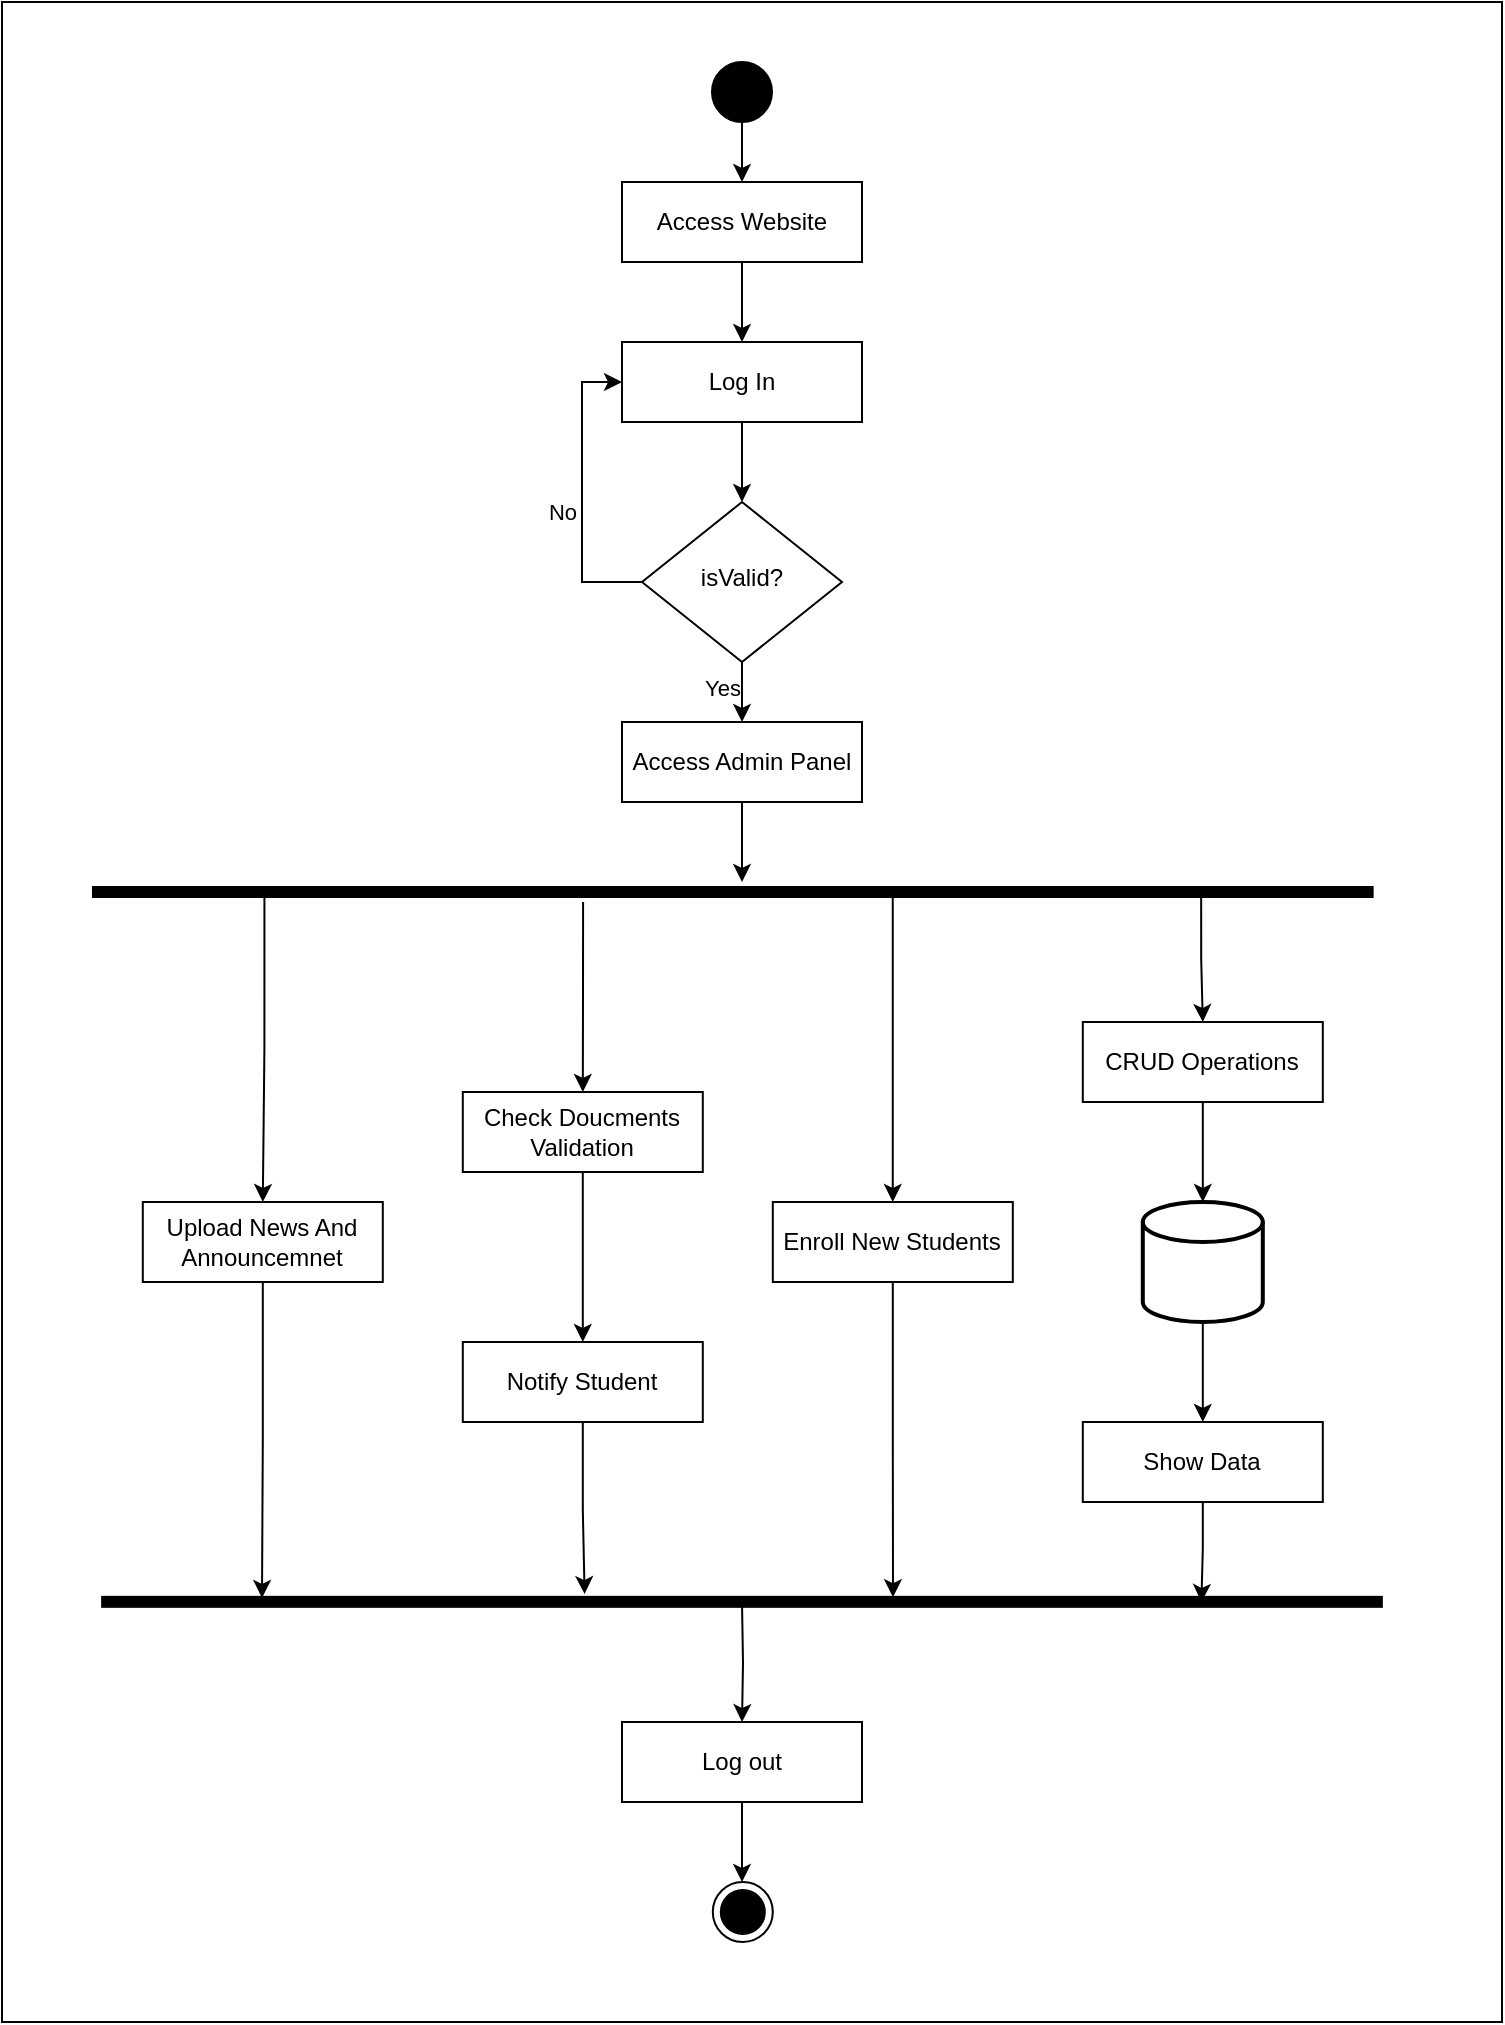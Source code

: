 <mxfile version="24.7.15">
  <diagram id="C5RBs43oDa-KdzZeNtuy" name="Page-1">
    <mxGraphModel dx="1652" dy="931" grid="1" gridSize="10" guides="1" tooltips="1" connect="1" arrows="1" fold="1" page="1" pageScale="1" pageWidth="827" pageHeight="1169" math="0" shadow="0">
      <root>
        <mxCell id="WIyWlLk6GJQsqaUBKTNV-0" />
        <mxCell id="WIyWlLk6GJQsqaUBKTNV-1" parent="WIyWlLk6GJQsqaUBKTNV-0" />
        <mxCell id="xIgMKLJPhGoxKJrtwZhn-37" value="" style="rounded=0;whiteSpace=wrap;html=1;movable=0;resizable=0;rotatable=0;deletable=0;editable=0;locked=1;connectable=0;" vertex="1" parent="WIyWlLk6GJQsqaUBKTNV-1">
          <mxGeometry x="20" width="750" height="1010" as="geometry" />
        </mxCell>
        <mxCell id="5ssrC0JKO4gaHqFerZnz-1" style="edgeStyle=orthogonalEdgeStyle;rounded=0;orthogonalLoop=1;jettySize=auto;html=1;exitX=0.5;exitY=1;exitDx=0;exitDy=0;" parent="WIyWlLk6GJQsqaUBKTNV-1" source="WIyWlLk6GJQsqaUBKTNV-3" target="5ssrC0JKO4gaHqFerZnz-0" edge="1">
          <mxGeometry relative="1" as="geometry" />
        </mxCell>
        <mxCell id="WIyWlLk6GJQsqaUBKTNV-3" value="Access Website" style="rounded=1;whiteSpace=wrap;html=1;fontSize=12;glass=0;strokeWidth=1;shadow=0;arcSize=0;" parent="WIyWlLk6GJQsqaUBKTNV-1" vertex="1">
          <mxGeometry x="330" y="90" width="120" height="40" as="geometry" />
        </mxCell>
        <mxCell id="ROz2tC8UCH84FMvyF4rq-2" style="edgeStyle=orthogonalEdgeStyle;rounded=0;orthogonalLoop=1;jettySize=auto;html=1;exitX=0.5;exitY=1;exitDx=0;exitDy=0;entryX=0.5;entryY=0;entryDx=0;entryDy=0;" parent="WIyWlLk6GJQsqaUBKTNV-1" source="xIgMKLJPhGoxKJrtwZhn-0" target="WIyWlLk6GJQsqaUBKTNV-3" edge="1">
          <mxGeometry relative="1" as="geometry">
            <mxPoint x="390" y="60" as="sourcePoint" />
          </mxGeometry>
        </mxCell>
        <mxCell id="5ssrC0JKO4gaHqFerZnz-3" style="edgeStyle=orthogonalEdgeStyle;rounded=0;orthogonalLoop=1;jettySize=auto;html=1;exitX=0.5;exitY=1;exitDx=0;exitDy=0;entryX=0.5;entryY=0;entryDx=0;entryDy=0;" parent="WIyWlLk6GJQsqaUBKTNV-1" source="5ssrC0JKO4gaHqFerZnz-0" target="5ssrC0JKO4gaHqFerZnz-2" edge="1">
          <mxGeometry relative="1" as="geometry" />
        </mxCell>
        <mxCell id="5ssrC0JKO4gaHqFerZnz-0" value="Log In" style="rounded=1;whiteSpace=wrap;html=1;fontSize=12;glass=0;strokeWidth=1;shadow=0;arcSize=0;" parent="WIyWlLk6GJQsqaUBKTNV-1" vertex="1">
          <mxGeometry x="330" y="170" width="120" height="40" as="geometry" />
        </mxCell>
        <mxCell id="5ssrC0JKO4gaHqFerZnz-4" style="edgeStyle=orthogonalEdgeStyle;rounded=0;orthogonalLoop=1;jettySize=auto;html=1;exitX=0;exitY=0.5;exitDx=0;exitDy=0;entryX=0;entryY=0.5;entryDx=0;entryDy=0;" parent="WIyWlLk6GJQsqaUBKTNV-1" source="5ssrC0JKO4gaHqFerZnz-2" target="5ssrC0JKO4gaHqFerZnz-0" edge="1">
          <mxGeometry relative="1" as="geometry" />
        </mxCell>
        <mxCell id="5ssrC0JKO4gaHqFerZnz-5" value="No" style="edgeLabel;html=1;align=center;verticalAlign=middle;resizable=0;points=[];" parent="5ssrC0JKO4gaHqFerZnz-4" vertex="1" connectable="0">
          <mxGeometry x="-0.087" y="1" relative="1" as="geometry">
            <mxPoint x="-9" y="3" as="offset" />
          </mxGeometry>
        </mxCell>
        <mxCell id="5ssrC0JKO4gaHqFerZnz-7" style="edgeStyle=orthogonalEdgeStyle;rounded=0;orthogonalLoop=1;jettySize=auto;html=1;exitX=0.5;exitY=1;exitDx=0;exitDy=0;entryX=0.5;entryY=0;entryDx=0;entryDy=0;" parent="WIyWlLk6GJQsqaUBKTNV-1" source="5ssrC0JKO4gaHqFerZnz-2" target="5ssrC0JKO4gaHqFerZnz-6" edge="1">
          <mxGeometry relative="1" as="geometry" />
        </mxCell>
        <mxCell id="5ssrC0JKO4gaHqFerZnz-12" value="Yes" style="edgeLabel;html=1;align=center;verticalAlign=middle;resizable=0;points=[];" parent="5ssrC0JKO4gaHqFerZnz-7" vertex="1" connectable="0">
          <mxGeometry x="-0.144" y="-2" relative="1" as="geometry">
            <mxPoint x="-8" as="offset" />
          </mxGeometry>
        </mxCell>
        <mxCell id="5ssrC0JKO4gaHqFerZnz-2" value="isValid?" style="rhombus;whiteSpace=wrap;html=1;shadow=0;fontFamily=Helvetica;fontSize=12;align=center;strokeWidth=1;spacing=6;spacingTop=-4;" parent="WIyWlLk6GJQsqaUBKTNV-1" vertex="1">
          <mxGeometry x="340" y="250" width="100" height="80" as="geometry" />
        </mxCell>
        <mxCell id="5ssrC0JKO4gaHqFerZnz-6" value="Access Admin Panel" style="rounded=1;whiteSpace=wrap;html=1;fontSize=12;glass=0;strokeWidth=1;shadow=0;arcSize=0;" parent="WIyWlLk6GJQsqaUBKTNV-1" vertex="1">
          <mxGeometry x="330" y="360" width="120" height="40" as="geometry" />
        </mxCell>
        <mxCell id="5ssrC0JKO4gaHqFerZnz-13" value="Check Doucments Validation" style="rounded=1;whiteSpace=wrap;html=1;fontSize=12;glass=0;strokeWidth=1;shadow=0;arcSize=0;" parent="WIyWlLk6GJQsqaUBKTNV-1" vertex="1">
          <mxGeometry x="250.4" y="545" width="120" height="40" as="geometry" />
        </mxCell>
        <mxCell id="5ssrC0JKO4gaHqFerZnz-23" value="" style="strokeWidth=2;html=1;shape=mxgraph.flowchart.database;whiteSpace=wrap;" parent="WIyWlLk6GJQsqaUBKTNV-1" vertex="1">
          <mxGeometry x="590.4" y="600" width="60" height="60" as="geometry" />
        </mxCell>
        <mxCell id="xIgMKLJPhGoxKJrtwZhn-0" value="" style="ellipse;fillColor=strokeColor;html=1;" vertex="1" parent="WIyWlLk6GJQsqaUBKTNV-1">
          <mxGeometry x="375" y="30" width="30" height="30" as="geometry" />
        </mxCell>
        <mxCell id="xIgMKLJPhGoxKJrtwZhn-5" value="" style="html=1;points=[];perimeter=orthogonalPerimeter;fillColor=strokeColor;rotation=90;" vertex="1" parent="WIyWlLk6GJQsqaUBKTNV-1">
          <mxGeometry x="382.9" y="125.08" width="5" height="639.84" as="geometry" />
        </mxCell>
        <mxCell id="xIgMKLJPhGoxKJrtwZhn-9" style="edgeStyle=orthogonalEdgeStyle;rounded=0;orthogonalLoop=1;jettySize=auto;html=1;exitX=0.5;exitY=1;exitDx=0;exitDy=0;" edge="1" parent="WIyWlLk6GJQsqaUBKTNV-1" source="5ssrC0JKO4gaHqFerZnz-6">
          <mxGeometry relative="1" as="geometry">
            <mxPoint x="390" y="440" as="targetPoint" />
          </mxGeometry>
        </mxCell>
        <mxCell id="xIgMKLJPhGoxKJrtwZhn-11" value="Enroll New Students" style="rounded=1;whiteSpace=wrap;html=1;fontSize=12;glass=0;strokeWidth=1;shadow=0;arcSize=0;" vertex="1" parent="WIyWlLk6GJQsqaUBKTNV-1">
          <mxGeometry x="405.4" y="600" width="120" height="40" as="geometry" />
        </mxCell>
        <mxCell id="xIgMKLJPhGoxKJrtwZhn-12" value="Upload News And Announcemnet" style="rounded=1;whiteSpace=wrap;html=1;fontSize=12;glass=0;strokeWidth=1;shadow=0;arcSize=0;" vertex="1" parent="WIyWlLk6GJQsqaUBKTNV-1">
          <mxGeometry x="90.4" y="600" width="120" height="40" as="geometry" />
        </mxCell>
        <mxCell id="xIgMKLJPhGoxKJrtwZhn-14" value="CRUD Operations" style="rounded=1;whiteSpace=wrap;html=1;fontSize=12;glass=0;strokeWidth=1;shadow=0;arcSize=0;" vertex="1" parent="WIyWlLk6GJQsqaUBKTNV-1">
          <mxGeometry x="560.4" y="510" width="120" height="40" as="geometry" />
        </mxCell>
        <mxCell id="xIgMKLJPhGoxKJrtwZhn-15" value="" style="html=1;points=[];perimeter=orthogonalPerimeter;fillColor=strokeColor;rotation=90;" vertex="1" parent="WIyWlLk6GJQsqaUBKTNV-1">
          <mxGeometry x="387.5" y="480" width="5" height="639.84" as="geometry" />
        </mxCell>
        <mxCell id="xIgMKLJPhGoxKJrtwZhn-18" value="Notify Student" style="rounded=1;whiteSpace=wrap;html=1;fontSize=12;glass=0;strokeWidth=1;shadow=0;arcSize=0;" vertex="1" parent="WIyWlLk6GJQsqaUBKTNV-1">
          <mxGeometry x="250.4" y="670" width="120" height="40" as="geometry" />
        </mxCell>
        <mxCell id="xIgMKLJPhGoxKJrtwZhn-21" style="edgeStyle=orthogonalEdgeStyle;rounded=0;orthogonalLoop=1;jettySize=auto;html=1;exitX=0.594;exitY=0.866;exitDx=0;exitDy=0;entryX=0.5;entryY=0;entryDx=0;entryDy=0;exitPerimeter=0;" edge="1" parent="WIyWlLk6GJQsqaUBKTNV-1" source="xIgMKLJPhGoxKJrtwZhn-5" target="xIgMKLJPhGoxKJrtwZhn-12">
          <mxGeometry relative="1" as="geometry">
            <mxPoint x="140" y="600" as="sourcePoint" />
            <mxPoint x="140" y="640" as="targetPoint" />
          </mxGeometry>
        </mxCell>
        <mxCell id="xIgMKLJPhGoxKJrtwZhn-22" style="edgeStyle=orthogonalEdgeStyle;rounded=0;orthogonalLoop=1;jettySize=auto;html=1;exitX=1.5;exitY=0.617;exitDx=0;exitDy=0;entryX=0.5;entryY=0;entryDx=0;entryDy=0;exitPerimeter=0;" edge="1" parent="WIyWlLk6GJQsqaUBKTNV-1" source="xIgMKLJPhGoxKJrtwZhn-5" target="5ssrC0JKO4gaHqFerZnz-13">
          <mxGeometry relative="1" as="geometry">
            <mxPoint x="161" y="455" as="sourcePoint" />
            <mxPoint x="160" y="520" as="targetPoint" />
          </mxGeometry>
        </mxCell>
        <mxCell id="xIgMKLJPhGoxKJrtwZhn-23" style="edgeStyle=orthogonalEdgeStyle;rounded=0;orthogonalLoop=1;jettySize=auto;html=1;exitX=0.829;exitY=0.375;exitDx=0;exitDy=0;exitPerimeter=0;" edge="1" parent="WIyWlLk6GJQsqaUBKTNV-1" source="xIgMKLJPhGoxKJrtwZhn-5" target="xIgMKLJPhGoxKJrtwZhn-11">
          <mxGeometry relative="1" as="geometry">
            <mxPoint x="171" y="465" as="sourcePoint" />
            <mxPoint x="170" y="530" as="targetPoint" />
          </mxGeometry>
        </mxCell>
        <mxCell id="xIgMKLJPhGoxKJrtwZhn-24" style="edgeStyle=orthogonalEdgeStyle;rounded=0;orthogonalLoop=1;jettySize=auto;html=1;exitX=0.829;exitY=0.134;exitDx=0;exitDy=0;entryX=0.5;entryY=0;entryDx=0;entryDy=0;exitPerimeter=0;" edge="1" parent="WIyWlLk6GJQsqaUBKTNV-1" source="xIgMKLJPhGoxKJrtwZhn-5" target="xIgMKLJPhGoxKJrtwZhn-14">
          <mxGeometry relative="1" as="geometry">
            <mxPoint x="181" y="475" as="sourcePoint" />
            <mxPoint x="180" y="540" as="targetPoint" />
          </mxGeometry>
        </mxCell>
        <mxCell id="xIgMKLJPhGoxKJrtwZhn-25" style="edgeStyle=orthogonalEdgeStyle;rounded=0;orthogonalLoop=1;jettySize=auto;html=1;exitX=0.5;exitY=1;exitDx=0;exitDy=0;entryX=0.5;entryY=0;entryDx=0;entryDy=0;" edge="1" parent="WIyWlLk6GJQsqaUBKTNV-1" source="5ssrC0JKO4gaHqFerZnz-13" target="xIgMKLJPhGoxKJrtwZhn-18">
          <mxGeometry relative="1" as="geometry">
            <mxPoint x="191" y="485" as="sourcePoint" />
            <mxPoint x="190" y="550" as="targetPoint" />
          </mxGeometry>
        </mxCell>
        <mxCell id="xIgMKLJPhGoxKJrtwZhn-26" style="edgeStyle=orthogonalEdgeStyle;rounded=0;orthogonalLoop=1;jettySize=auto;html=1;exitX=0.5;exitY=1;exitDx=0;exitDy=0;" edge="1" parent="WIyWlLk6GJQsqaUBKTNV-1" source="xIgMKLJPhGoxKJrtwZhn-12">
          <mxGeometry relative="1" as="geometry">
            <mxPoint x="201" y="495" as="sourcePoint" />
            <mxPoint x="150" y="798" as="targetPoint" />
          </mxGeometry>
        </mxCell>
        <mxCell id="xIgMKLJPhGoxKJrtwZhn-27" style="edgeStyle=orthogonalEdgeStyle;rounded=0;orthogonalLoop=1;jettySize=auto;html=1;exitX=0.5;exitY=1;exitDx=0;exitDy=0;entryX=-0.272;entryY=0.623;entryDx=0;entryDy=0;entryPerimeter=0;" edge="1" parent="WIyWlLk6GJQsqaUBKTNV-1" source="xIgMKLJPhGoxKJrtwZhn-18" target="xIgMKLJPhGoxKJrtwZhn-15">
          <mxGeometry relative="1" as="geometry">
            <mxPoint x="211" y="505" as="sourcePoint" />
            <mxPoint x="230" y="620" as="targetPoint" />
          </mxGeometry>
        </mxCell>
        <mxCell id="xIgMKLJPhGoxKJrtwZhn-28" style="edgeStyle=orthogonalEdgeStyle;rounded=0;orthogonalLoop=1;jettySize=auto;html=1;exitX=0.5;exitY=1;exitDx=0;exitDy=0;entryX=0.036;entryY=0.382;entryDx=0;entryDy=0;entryPerimeter=0;" edge="1" parent="WIyWlLk6GJQsqaUBKTNV-1" source="xIgMKLJPhGoxKJrtwZhn-11" target="xIgMKLJPhGoxKJrtwZhn-15">
          <mxGeometry relative="1" as="geometry">
            <mxPoint x="221" y="515" as="sourcePoint" />
            <mxPoint x="220" y="580" as="targetPoint" />
          </mxGeometry>
        </mxCell>
        <mxCell id="xIgMKLJPhGoxKJrtwZhn-29" style="edgeStyle=orthogonalEdgeStyle;rounded=0;orthogonalLoop=1;jettySize=auto;html=1;exitX=0.5;exitY=1;exitDx=0;exitDy=0;entryX=0.5;entryY=0;entryDx=0;entryDy=0;entryPerimeter=0;" edge="1" parent="WIyWlLk6GJQsqaUBKTNV-1" source="xIgMKLJPhGoxKJrtwZhn-14" target="5ssrC0JKO4gaHqFerZnz-23">
          <mxGeometry relative="1" as="geometry">
            <mxPoint x="231" y="525" as="sourcePoint" />
            <mxPoint x="230" y="590" as="targetPoint" />
          </mxGeometry>
        </mxCell>
        <mxCell id="xIgMKLJPhGoxKJrtwZhn-30" value="Show Data" style="rounded=1;whiteSpace=wrap;html=1;fontSize=12;glass=0;strokeWidth=1;shadow=0;arcSize=0;" vertex="1" parent="WIyWlLk6GJQsqaUBKTNV-1">
          <mxGeometry x="560.4" y="710" width="120" height="40" as="geometry" />
        </mxCell>
        <mxCell id="xIgMKLJPhGoxKJrtwZhn-31" style="edgeStyle=orthogonalEdgeStyle;rounded=0;orthogonalLoop=1;jettySize=auto;html=1;exitX=0.5;exitY=1;exitDx=0;exitDy=0;entryX=0.5;entryY=0;entryDx=0;entryDy=0;exitPerimeter=0;" edge="1" parent="WIyWlLk6GJQsqaUBKTNV-1" source="5ssrC0JKO4gaHqFerZnz-23" target="xIgMKLJPhGoxKJrtwZhn-30">
          <mxGeometry relative="1" as="geometry">
            <mxPoint x="475" y="560" as="sourcePoint" />
            <mxPoint x="475" y="807" as="targetPoint" />
          </mxGeometry>
        </mxCell>
        <mxCell id="xIgMKLJPhGoxKJrtwZhn-32" style="edgeStyle=orthogonalEdgeStyle;rounded=0;orthogonalLoop=1;jettySize=auto;html=1;exitX=0.5;exitY=1;exitDx=0;exitDy=0;entryX=0.516;entryY=0.141;entryDx=0;entryDy=0;entryPerimeter=0;" edge="1" parent="WIyWlLk6GJQsqaUBKTNV-1" source="xIgMKLJPhGoxKJrtwZhn-30" target="xIgMKLJPhGoxKJrtwZhn-15">
          <mxGeometry relative="1" as="geometry">
            <mxPoint x="630" y="670" as="sourcePoint" />
            <mxPoint x="630" y="720" as="targetPoint" />
          </mxGeometry>
        </mxCell>
        <mxCell id="xIgMKLJPhGoxKJrtwZhn-33" value="Log out" style="rounded=1;whiteSpace=wrap;html=1;fontSize=12;glass=0;strokeWidth=1;shadow=0;arcSize=0;" vertex="1" parent="WIyWlLk6GJQsqaUBKTNV-1">
          <mxGeometry x="330" y="860" width="120" height="40" as="geometry" />
        </mxCell>
        <mxCell id="xIgMKLJPhGoxKJrtwZhn-34" style="edgeStyle=orthogonalEdgeStyle;rounded=0;orthogonalLoop=1;jettySize=auto;html=1;entryX=0.5;entryY=0;entryDx=0;entryDy=0;" edge="1" parent="WIyWlLk6GJQsqaUBKTNV-1" target="xIgMKLJPhGoxKJrtwZhn-33">
          <mxGeometry relative="1" as="geometry">
            <mxPoint x="390" y="800" as="sourcePoint" />
            <mxPoint x="321" y="806" as="targetPoint" />
          </mxGeometry>
        </mxCell>
        <mxCell id="xIgMKLJPhGoxKJrtwZhn-35" style="edgeStyle=orthogonalEdgeStyle;rounded=0;orthogonalLoop=1;jettySize=auto;html=1;exitX=0.5;exitY=1;exitDx=0;exitDy=0;" edge="1" parent="WIyWlLk6GJQsqaUBKTNV-1" source="xIgMKLJPhGoxKJrtwZhn-33">
          <mxGeometry relative="1" as="geometry">
            <mxPoint x="400" y="810" as="sourcePoint" />
            <mxPoint x="390" y="940" as="targetPoint" />
          </mxGeometry>
        </mxCell>
        <mxCell id="xIgMKLJPhGoxKJrtwZhn-36" value="" style="ellipse;html=1;shape=endState;fillColor=strokeColor;" vertex="1" parent="WIyWlLk6GJQsqaUBKTNV-1">
          <mxGeometry x="375.4" y="940" width="30" height="30" as="geometry" />
        </mxCell>
      </root>
    </mxGraphModel>
  </diagram>
</mxfile>
